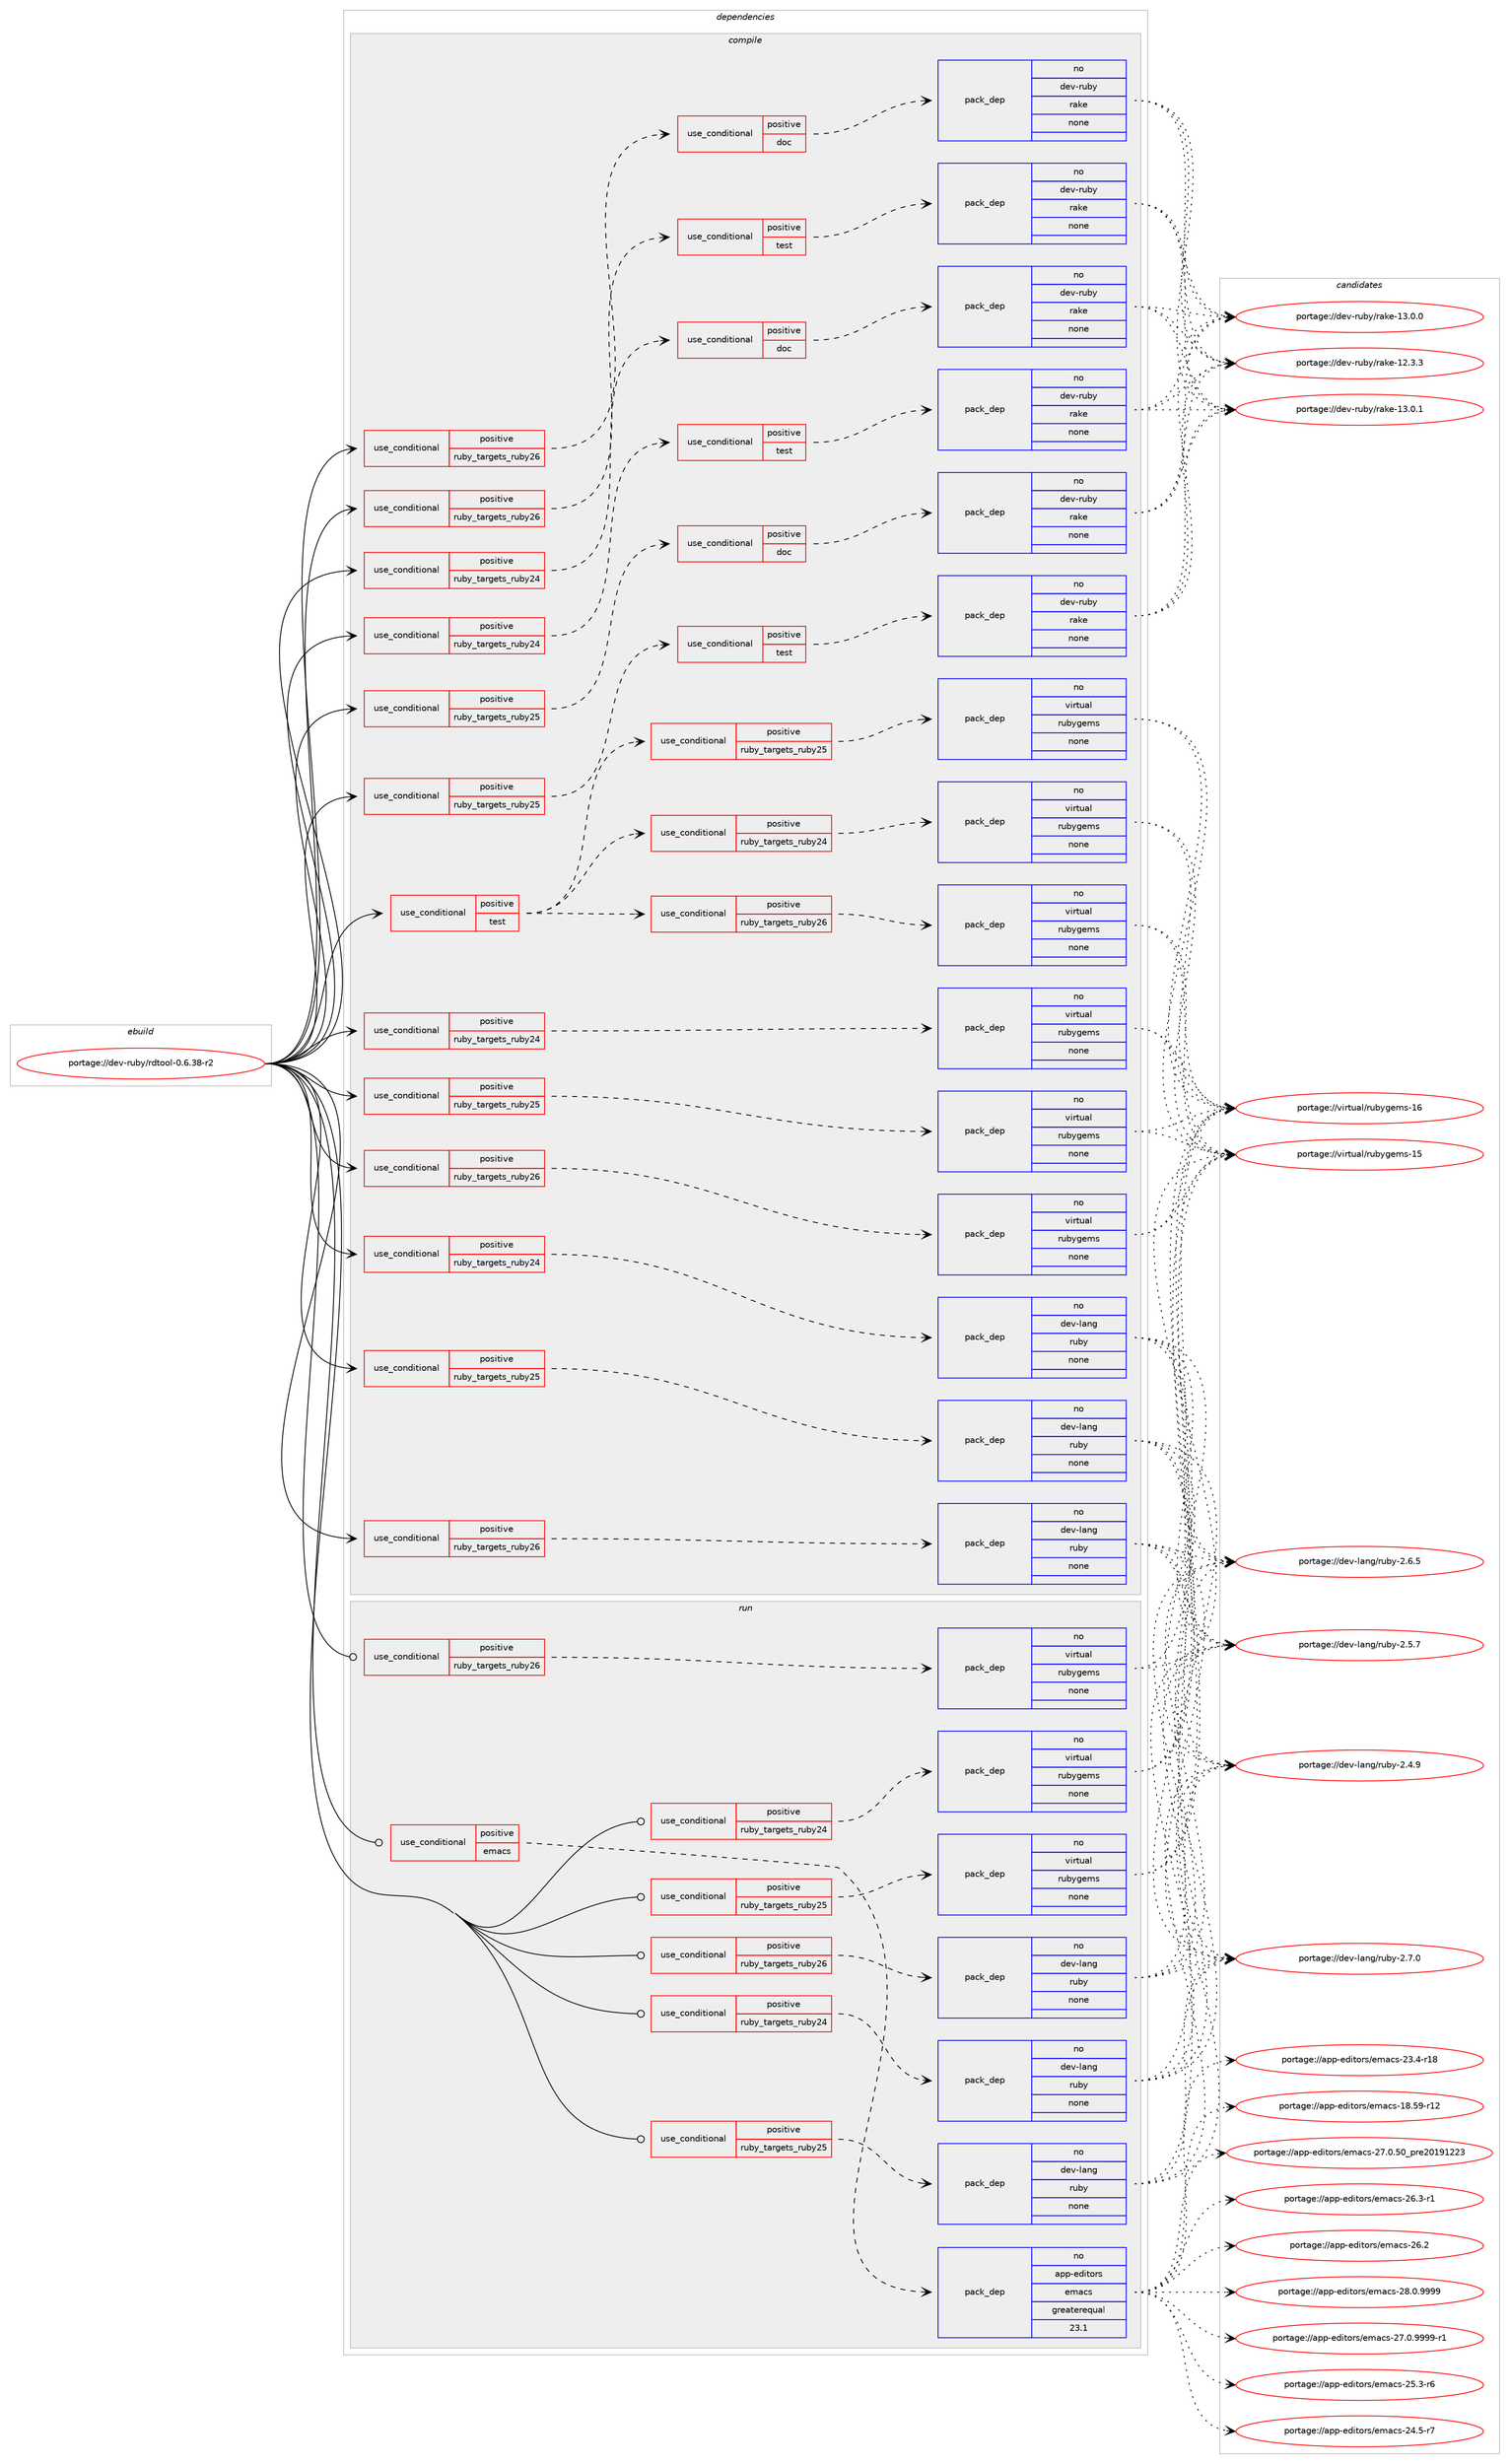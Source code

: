 digraph prolog {

# *************
# Graph options
# *************

newrank=true;
concentrate=true;
compound=true;
graph [rankdir=LR,fontname=Helvetica,fontsize=10,ranksep=1.5];#, ranksep=2.5, nodesep=0.2];
edge  [arrowhead=vee];
node  [fontname=Helvetica,fontsize=10];

# **********
# The ebuild
# **********

subgraph cluster_leftcol {
color=gray;
rank=same;
label=<<i>ebuild</i>>;
id [label="portage://dev-ruby/rdtool-0.6.38-r2", color=red, width=4, href="../dev-ruby/rdtool-0.6.38-r2.svg"];
}

# ****************
# The dependencies
# ****************

subgraph cluster_midcol {
color=gray;
label=<<i>dependencies</i>>;
subgraph cluster_compile {
fillcolor="#eeeeee";
style=filled;
label=<<i>compile</i>>;
subgraph cond76014 {
dependency333999 [label=<<TABLE BORDER="0" CELLBORDER="1" CELLSPACING="0" CELLPADDING="4"><TR><TD ROWSPAN="3" CELLPADDING="10">use_conditional</TD></TR><TR><TD>positive</TD></TR><TR><TD>ruby_targets_ruby24</TD></TR></TABLE>>, shape=none, color=red];
subgraph cond76015 {
dependency334000 [label=<<TABLE BORDER="0" CELLBORDER="1" CELLSPACING="0" CELLPADDING="4"><TR><TD ROWSPAN="3" CELLPADDING="10">use_conditional</TD></TR><TR><TD>positive</TD></TR><TR><TD>doc</TD></TR></TABLE>>, shape=none, color=red];
subgraph pack253238 {
dependency334001 [label=<<TABLE BORDER="0" CELLBORDER="1" CELLSPACING="0" CELLPADDING="4" WIDTH="220"><TR><TD ROWSPAN="6" CELLPADDING="30">pack_dep</TD></TR><TR><TD WIDTH="110">no</TD></TR><TR><TD>dev-ruby</TD></TR><TR><TD>rake</TD></TR><TR><TD>none</TD></TR><TR><TD></TD></TR></TABLE>>, shape=none, color=blue];
}
dependency334000:e -> dependency334001:w [weight=20,style="dashed",arrowhead="vee"];
}
dependency333999:e -> dependency334000:w [weight=20,style="dashed",arrowhead="vee"];
}
id:e -> dependency333999:w [weight=20,style="solid",arrowhead="vee"];
subgraph cond76016 {
dependency334002 [label=<<TABLE BORDER="0" CELLBORDER="1" CELLSPACING="0" CELLPADDING="4"><TR><TD ROWSPAN="3" CELLPADDING="10">use_conditional</TD></TR><TR><TD>positive</TD></TR><TR><TD>ruby_targets_ruby24</TD></TR></TABLE>>, shape=none, color=red];
subgraph cond76017 {
dependency334003 [label=<<TABLE BORDER="0" CELLBORDER="1" CELLSPACING="0" CELLPADDING="4"><TR><TD ROWSPAN="3" CELLPADDING="10">use_conditional</TD></TR><TR><TD>positive</TD></TR><TR><TD>test</TD></TR></TABLE>>, shape=none, color=red];
subgraph pack253239 {
dependency334004 [label=<<TABLE BORDER="0" CELLBORDER="1" CELLSPACING="0" CELLPADDING="4" WIDTH="220"><TR><TD ROWSPAN="6" CELLPADDING="30">pack_dep</TD></TR><TR><TD WIDTH="110">no</TD></TR><TR><TD>dev-ruby</TD></TR><TR><TD>rake</TD></TR><TR><TD>none</TD></TR><TR><TD></TD></TR></TABLE>>, shape=none, color=blue];
}
dependency334003:e -> dependency334004:w [weight=20,style="dashed",arrowhead="vee"];
}
dependency334002:e -> dependency334003:w [weight=20,style="dashed",arrowhead="vee"];
}
id:e -> dependency334002:w [weight=20,style="solid",arrowhead="vee"];
subgraph cond76018 {
dependency334005 [label=<<TABLE BORDER="0" CELLBORDER="1" CELLSPACING="0" CELLPADDING="4"><TR><TD ROWSPAN="3" CELLPADDING="10">use_conditional</TD></TR><TR><TD>positive</TD></TR><TR><TD>ruby_targets_ruby24</TD></TR></TABLE>>, shape=none, color=red];
subgraph pack253240 {
dependency334006 [label=<<TABLE BORDER="0" CELLBORDER="1" CELLSPACING="0" CELLPADDING="4" WIDTH="220"><TR><TD ROWSPAN="6" CELLPADDING="30">pack_dep</TD></TR><TR><TD WIDTH="110">no</TD></TR><TR><TD>dev-lang</TD></TR><TR><TD>ruby</TD></TR><TR><TD>none</TD></TR><TR><TD></TD></TR></TABLE>>, shape=none, color=blue];
}
dependency334005:e -> dependency334006:w [weight=20,style="dashed",arrowhead="vee"];
}
id:e -> dependency334005:w [weight=20,style="solid",arrowhead="vee"];
subgraph cond76019 {
dependency334007 [label=<<TABLE BORDER="0" CELLBORDER="1" CELLSPACING="0" CELLPADDING="4"><TR><TD ROWSPAN="3" CELLPADDING="10">use_conditional</TD></TR><TR><TD>positive</TD></TR><TR><TD>ruby_targets_ruby24</TD></TR></TABLE>>, shape=none, color=red];
subgraph pack253241 {
dependency334008 [label=<<TABLE BORDER="0" CELLBORDER="1" CELLSPACING="0" CELLPADDING="4" WIDTH="220"><TR><TD ROWSPAN="6" CELLPADDING="30">pack_dep</TD></TR><TR><TD WIDTH="110">no</TD></TR><TR><TD>virtual</TD></TR><TR><TD>rubygems</TD></TR><TR><TD>none</TD></TR><TR><TD></TD></TR></TABLE>>, shape=none, color=blue];
}
dependency334007:e -> dependency334008:w [weight=20,style="dashed",arrowhead="vee"];
}
id:e -> dependency334007:w [weight=20,style="solid",arrowhead="vee"];
subgraph cond76020 {
dependency334009 [label=<<TABLE BORDER="0" CELLBORDER="1" CELLSPACING="0" CELLPADDING="4"><TR><TD ROWSPAN="3" CELLPADDING="10">use_conditional</TD></TR><TR><TD>positive</TD></TR><TR><TD>ruby_targets_ruby25</TD></TR></TABLE>>, shape=none, color=red];
subgraph cond76021 {
dependency334010 [label=<<TABLE BORDER="0" CELLBORDER="1" CELLSPACING="0" CELLPADDING="4"><TR><TD ROWSPAN="3" CELLPADDING="10">use_conditional</TD></TR><TR><TD>positive</TD></TR><TR><TD>doc</TD></TR></TABLE>>, shape=none, color=red];
subgraph pack253242 {
dependency334011 [label=<<TABLE BORDER="0" CELLBORDER="1" CELLSPACING="0" CELLPADDING="4" WIDTH="220"><TR><TD ROWSPAN="6" CELLPADDING="30">pack_dep</TD></TR><TR><TD WIDTH="110">no</TD></TR><TR><TD>dev-ruby</TD></TR><TR><TD>rake</TD></TR><TR><TD>none</TD></TR><TR><TD></TD></TR></TABLE>>, shape=none, color=blue];
}
dependency334010:e -> dependency334011:w [weight=20,style="dashed",arrowhead="vee"];
}
dependency334009:e -> dependency334010:w [weight=20,style="dashed",arrowhead="vee"];
}
id:e -> dependency334009:w [weight=20,style="solid",arrowhead="vee"];
subgraph cond76022 {
dependency334012 [label=<<TABLE BORDER="0" CELLBORDER="1" CELLSPACING="0" CELLPADDING="4"><TR><TD ROWSPAN="3" CELLPADDING="10">use_conditional</TD></TR><TR><TD>positive</TD></TR><TR><TD>ruby_targets_ruby25</TD></TR></TABLE>>, shape=none, color=red];
subgraph cond76023 {
dependency334013 [label=<<TABLE BORDER="0" CELLBORDER="1" CELLSPACING="0" CELLPADDING="4"><TR><TD ROWSPAN="3" CELLPADDING="10">use_conditional</TD></TR><TR><TD>positive</TD></TR><TR><TD>test</TD></TR></TABLE>>, shape=none, color=red];
subgraph pack253243 {
dependency334014 [label=<<TABLE BORDER="0" CELLBORDER="1" CELLSPACING="0" CELLPADDING="4" WIDTH="220"><TR><TD ROWSPAN="6" CELLPADDING="30">pack_dep</TD></TR><TR><TD WIDTH="110">no</TD></TR><TR><TD>dev-ruby</TD></TR><TR><TD>rake</TD></TR><TR><TD>none</TD></TR><TR><TD></TD></TR></TABLE>>, shape=none, color=blue];
}
dependency334013:e -> dependency334014:w [weight=20,style="dashed",arrowhead="vee"];
}
dependency334012:e -> dependency334013:w [weight=20,style="dashed",arrowhead="vee"];
}
id:e -> dependency334012:w [weight=20,style="solid",arrowhead="vee"];
subgraph cond76024 {
dependency334015 [label=<<TABLE BORDER="0" CELLBORDER="1" CELLSPACING="0" CELLPADDING="4"><TR><TD ROWSPAN="3" CELLPADDING="10">use_conditional</TD></TR><TR><TD>positive</TD></TR><TR><TD>ruby_targets_ruby25</TD></TR></TABLE>>, shape=none, color=red];
subgraph pack253244 {
dependency334016 [label=<<TABLE BORDER="0" CELLBORDER="1" CELLSPACING="0" CELLPADDING="4" WIDTH="220"><TR><TD ROWSPAN="6" CELLPADDING="30">pack_dep</TD></TR><TR><TD WIDTH="110">no</TD></TR><TR><TD>dev-lang</TD></TR><TR><TD>ruby</TD></TR><TR><TD>none</TD></TR><TR><TD></TD></TR></TABLE>>, shape=none, color=blue];
}
dependency334015:e -> dependency334016:w [weight=20,style="dashed",arrowhead="vee"];
}
id:e -> dependency334015:w [weight=20,style="solid",arrowhead="vee"];
subgraph cond76025 {
dependency334017 [label=<<TABLE BORDER="0" CELLBORDER="1" CELLSPACING="0" CELLPADDING="4"><TR><TD ROWSPAN="3" CELLPADDING="10">use_conditional</TD></TR><TR><TD>positive</TD></TR><TR><TD>ruby_targets_ruby25</TD></TR></TABLE>>, shape=none, color=red];
subgraph pack253245 {
dependency334018 [label=<<TABLE BORDER="0" CELLBORDER="1" CELLSPACING="0" CELLPADDING="4" WIDTH="220"><TR><TD ROWSPAN="6" CELLPADDING="30">pack_dep</TD></TR><TR><TD WIDTH="110">no</TD></TR><TR><TD>virtual</TD></TR><TR><TD>rubygems</TD></TR><TR><TD>none</TD></TR><TR><TD></TD></TR></TABLE>>, shape=none, color=blue];
}
dependency334017:e -> dependency334018:w [weight=20,style="dashed",arrowhead="vee"];
}
id:e -> dependency334017:w [weight=20,style="solid",arrowhead="vee"];
subgraph cond76026 {
dependency334019 [label=<<TABLE BORDER="0" CELLBORDER="1" CELLSPACING="0" CELLPADDING="4"><TR><TD ROWSPAN="3" CELLPADDING="10">use_conditional</TD></TR><TR><TD>positive</TD></TR><TR><TD>ruby_targets_ruby26</TD></TR></TABLE>>, shape=none, color=red];
subgraph cond76027 {
dependency334020 [label=<<TABLE BORDER="0" CELLBORDER="1" CELLSPACING="0" CELLPADDING="4"><TR><TD ROWSPAN="3" CELLPADDING="10">use_conditional</TD></TR><TR><TD>positive</TD></TR><TR><TD>doc</TD></TR></TABLE>>, shape=none, color=red];
subgraph pack253246 {
dependency334021 [label=<<TABLE BORDER="0" CELLBORDER="1" CELLSPACING="0" CELLPADDING="4" WIDTH="220"><TR><TD ROWSPAN="6" CELLPADDING="30">pack_dep</TD></TR><TR><TD WIDTH="110">no</TD></TR><TR><TD>dev-ruby</TD></TR><TR><TD>rake</TD></TR><TR><TD>none</TD></TR><TR><TD></TD></TR></TABLE>>, shape=none, color=blue];
}
dependency334020:e -> dependency334021:w [weight=20,style="dashed",arrowhead="vee"];
}
dependency334019:e -> dependency334020:w [weight=20,style="dashed",arrowhead="vee"];
}
id:e -> dependency334019:w [weight=20,style="solid",arrowhead="vee"];
subgraph cond76028 {
dependency334022 [label=<<TABLE BORDER="0" CELLBORDER="1" CELLSPACING="0" CELLPADDING="4"><TR><TD ROWSPAN="3" CELLPADDING="10">use_conditional</TD></TR><TR><TD>positive</TD></TR><TR><TD>ruby_targets_ruby26</TD></TR></TABLE>>, shape=none, color=red];
subgraph cond76029 {
dependency334023 [label=<<TABLE BORDER="0" CELLBORDER="1" CELLSPACING="0" CELLPADDING="4"><TR><TD ROWSPAN="3" CELLPADDING="10">use_conditional</TD></TR><TR><TD>positive</TD></TR><TR><TD>test</TD></TR></TABLE>>, shape=none, color=red];
subgraph pack253247 {
dependency334024 [label=<<TABLE BORDER="0" CELLBORDER="1" CELLSPACING="0" CELLPADDING="4" WIDTH="220"><TR><TD ROWSPAN="6" CELLPADDING="30">pack_dep</TD></TR><TR><TD WIDTH="110">no</TD></TR><TR><TD>dev-ruby</TD></TR><TR><TD>rake</TD></TR><TR><TD>none</TD></TR><TR><TD></TD></TR></TABLE>>, shape=none, color=blue];
}
dependency334023:e -> dependency334024:w [weight=20,style="dashed",arrowhead="vee"];
}
dependency334022:e -> dependency334023:w [weight=20,style="dashed",arrowhead="vee"];
}
id:e -> dependency334022:w [weight=20,style="solid",arrowhead="vee"];
subgraph cond76030 {
dependency334025 [label=<<TABLE BORDER="0" CELLBORDER="1" CELLSPACING="0" CELLPADDING="4"><TR><TD ROWSPAN="3" CELLPADDING="10">use_conditional</TD></TR><TR><TD>positive</TD></TR><TR><TD>ruby_targets_ruby26</TD></TR></TABLE>>, shape=none, color=red];
subgraph pack253248 {
dependency334026 [label=<<TABLE BORDER="0" CELLBORDER="1" CELLSPACING="0" CELLPADDING="4" WIDTH="220"><TR><TD ROWSPAN="6" CELLPADDING="30">pack_dep</TD></TR><TR><TD WIDTH="110">no</TD></TR><TR><TD>dev-lang</TD></TR><TR><TD>ruby</TD></TR><TR><TD>none</TD></TR><TR><TD></TD></TR></TABLE>>, shape=none, color=blue];
}
dependency334025:e -> dependency334026:w [weight=20,style="dashed",arrowhead="vee"];
}
id:e -> dependency334025:w [weight=20,style="solid",arrowhead="vee"];
subgraph cond76031 {
dependency334027 [label=<<TABLE BORDER="0" CELLBORDER="1" CELLSPACING="0" CELLPADDING="4"><TR><TD ROWSPAN="3" CELLPADDING="10">use_conditional</TD></TR><TR><TD>positive</TD></TR><TR><TD>ruby_targets_ruby26</TD></TR></TABLE>>, shape=none, color=red];
subgraph pack253249 {
dependency334028 [label=<<TABLE BORDER="0" CELLBORDER="1" CELLSPACING="0" CELLPADDING="4" WIDTH="220"><TR><TD ROWSPAN="6" CELLPADDING="30">pack_dep</TD></TR><TR><TD WIDTH="110">no</TD></TR><TR><TD>virtual</TD></TR><TR><TD>rubygems</TD></TR><TR><TD>none</TD></TR><TR><TD></TD></TR></TABLE>>, shape=none, color=blue];
}
dependency334027:e -> dependency334028:w [weight=20,style="dashed",arrowhead="vee"];
}
id:e -> dependency334027:w [weight=20,style="solid",arrowhead="vee"];
subgraph cond76032 {
dependency334029 [label=<<TABLE BORDER="0" CELLBORDER="1" CELLSPACING="0" CELLPADDING="4"><TR><TD ROWSPAN="3" CELLPADDING="10">use_conditional</TD></TR><TR><TD>positive</TD></TR><TR><TD>test</TD></TR></TABLE>>, shape=none, color=red];
subgraph cond76033 {
dependency334030 [label=<<TABLE BORDER="0" CELLBORDER="1" CELLSPACING="0" CELLPADDING="4"><TR><TD ROWSPAN="3" CELLPADDING="10">use_conditional</TD></TR><TR><TD>positive</TD></TR><TR><TD>ruby_targets_ruby24</TD></TR></TABLE>>, shape=none, color=red];
subgraph pack253250 {
dependency334031 [label=<<TABLE BORDER="0" CELLBORDER="1" CELLSPACING="0" CELLPADDING="4" WIDTH="220"><TR><TD ROWSPAN="6" CELLPADDING="30">pack_dep</TD></TR><TR><TD WIDTH="110">no</TD></TR><TR><TD>virtual</TD></TR><TR><TD>rubygems</TD></TR><TR><TD>none</TD></TR><TR><TD></TD></TR></TABLE>>, shape=none, color=blue];
}
dependency334030:e -> dependency334031:w [weight=20,style="dashed",arrowhead="vee"];
}
dependency334029:e -> dependency334030:w [weight=20,style="dashed",arrowhead="vee"];
subgraph cond76034 {
dependency334032 [label=<<TABLE BORDER="0" CELLBORDER="1" CELLSPACING="0" CELLPADDING="4"><TR><TD ROWSPAN="3" CELLPADDING="10">use_conditional</TD></TR><TR><TD>positive</TD></TR><TR><TD>ruby_targets_ruby25</TD></TR></TABLE>>, shape=none, color=red];
subgraph pack253251 {
dependency334033 [label=<<TABLE BORDER="0" CELLBORDER="1" CELLSPACING="0" CELLPADDING="4" WIDTH="220"><TR><TD ROWSPAN="6" CELLPADDING="30">pack_dep</TD></TR><TR><TD WIDTH="110">no</TD></TR><TR><TD>virtual</TD></TR><TR><TD>rubygems</TD></TR><TR><TD>none</TD></TR><TR><TD></TD></TR></TABLE>>, shape=none, color=blue];
}
dependency334032:e -> dependency334033:w [weight=20,style="dashed",arrowhead="vee"];
}
dependency334029:e -> dependency334032:w [weight=20,style="dashed",arrowhead="vee"];
subgraph cond76035 {
dependency334034 [label=<<TABLE BORDER="0" CELLBORDER="1" CELLSPACING="0" CELLPADDING="4"><TR><TD ROWSPAN="3" CELLPADDING="10">use_conditional</TD></TR><TR><TD>positive</TD></TR><TR><TD>ruby_targets_ruby26</TD></TR></TABLE>>, shape=none, color=red];
subgraph pack253252 {
dependency334035 [label=<<TABLE BORDER="0" CELLBORDER="1" CELLSPACING="0" CELLPADDING="4" WIDTH="220"><TR><TD ROWSPAN="6" CELLPADDING="30">pack_dep</TD></TR><TR><TD WIDTH="110">no</TD></TR><TR><TD>virtual</TD></TR><TR><TD>rubygems</TD></TR><TR><TD>none</TD></TR><TR><TD></TD></TR></TABLE>>, shape=none, color=blue];
}
dependency334034:e -> dependency334035:w [weight=20,style="dashed",arrowhead="vee"];
}
dependency334029:e -> dependency334034:w [weight=20,style="dashed",arrowhead="vee"];
}
id:e -> dependency334029:w [weight=20,style="solid",arrowhead="vee"];
}
subgraph cluster_compileandrun {
fillcolor="#eeeeee";
style=filled;
label=<<i>compile and run</i>>;
}
subgraph cluster_run {
fillcolor="#eeeeee";
style=filled;
label=<<i>run</i>>;
subgraph cond76036 {
dependency334036 [label=<<TABLE BORDER="0" CELLBORDER="1" CELLSPACING="0" CELLPADDING="4"><TR><TD ROWSPAN="3" CELLPADDING="10">use_conditional</TD></TR><TR><TD>positive</TD></TR><TR><TD>emacs</TD></TR></TABLE>>, shape=none, color=red];
subgraph pack253253 {
dependency334037 [label=<<TABLE BORDER="0" CELLBORDER="1" CELLSPACING="0" CELLPADDING="4" WIDTH="220"><TR><TD ROWSPAN="6" CELLPADDING="30">pack_dep</TD></TR><TR><TD WIDTH="110">no</TD></TR><TR><TD>app-editors</TD></TR><TR><TD>emacs</TD></TR><TR><TD>greaterequal</TD></TR><TR><TD>23.1</TD></TR></TABLE>>, shape=none, color=blue];
}
dependency334036:e -> dependency334037:w [weight=20,style="dashed",arrowhead="vee"];
}
id:e -> dependency334036:w [weight=20,style="solid",arrowhead="odot"];
subgraph cond76037 {
dependency334038 [label=<<TABLE BORDER="0" CELLBORDER="1" CELLSPACING="0" CELLPADDING="4"><TR><TD ROWSPAN="3" CELLPADDING="10">use_conditional</TD></TR><TR><TD>positive</TD></TR><TR><TD>ruby_targets_ruby24</TD></TR></TABLE>>, shape=none, color=red];
subgraph pack253254 {
dependency334039 [label=<<TABLE BORDER="0" CELLBORDER="1" CELLSPACING="0" CELLPADDING="4" WIDTH="220"><TR><TD ROWSPAN="6" CELLPADDING="30">pack_dep</TD></TR><TR><TD WIDTH="110">no</TD></TR><TR><TD>dev-lang</TD></TR><TR><TD>ruby</TD></TR><TR><TD>none</TD></TR><TR><TD></TD></TR></TABLE>>, shape=none, color=blue];
}
dependency334038:e -> dependency334039:w [weight=20,style="dashed",arrowhead="vee"];
}
id:e -> dependency334038:w [weight=20,style="solid",arrowhead="odot"];
subgraph cond76038 {
dependency334040 [label=<<TABLE BORDER="0" CELLBORDER="1" CELLSPACING="0" CELLPADDING="4"><TR><TD ROWSPAN="3" CELLPADDING="10">use_conditional</TD></TR><TR><TD>positive</TD></TR><TR><TD>ruby_targets_ruby24</TD></TR></TABLE>>, shape=none, color=red];
subgraph pack253255 {
dependency334041 [label=<<TABLE BORDER="0" CELLBORDER="1" CELLSPACING="0" CELLPADDING="4" WIDTH="220"><TR><TD ROWSPAN="6" CELLPADDING="30">pack_dep</TD></TR><TR><TD WIDTH="110">no</TD></TR><TR><TD>virtual</TD></TR><TR><TD>rubygems</TD></TR><TR><TD>none</TD></TR><TR><TD></TD></TR></TABLE>>, shape=none, color=blue];
}
dependency334040:e -> dependency334041:w [weight=20,style="dashed",arrowhead="vee"];
}
id:e -> dependency334040:w [weight=20,style="solid",arrowhead="odot"];
subgraph cond76039 {
dependency334042 [label=<<TABLE BORDER="0" CELLBORDER="1" CELLSPACING="0" CELLPADDING="4"><TR><TD ROWSPAN="3" CELLPADDING="10">use_conditional</TD></TR><TR><TD>positive</TD></TR><TR><TD>ruby_targets_ruby25</TD></TR></TABLE>>, shape=none, color=red];
subgraph pack253256 {
dependency334043 [label=<<TABLE BORDER="0" CELLBORDER="1" CELLSPACING="0" CELLPADDING="4" WIDTH="220"><TR><TD ROWSPAN="6" CELLPADDING="30">pack_dep</TD></TR><TR><TD WIDTH="110">no</TD></TR><TR><TD>dev-lang</TD></TR><TR><TD>ruby</TD></TR><TR><TD>none</TD></TR><TR><TD></TD></TR></TABLE>>, shape=none, color=blue];
}
dependency334042:e -> dependency334043:w [weight=20,style="dashed",arrowhead="vee"];
}
id:e -> dependency334042:w [weight=20,style="solid",arrowhead="odot"];
subgraph cond76040 {
dependency334044 [label=<<TABLE BORDER="0" CELLBORDER="1" CELLSPACING="0" CELLPADDING="4"><TR><TD ROWSPAN="3" CELLPADDING="10">use_conditional</TD></TR><TR><TD>positive</TD></TR><TR><TD>ruby_targets_ruby25</TD></TR></TABLE>>, shape=none, color=red];
subgraph pack253257 {
dependency334045 [label=<<TABLE BORDER="0" CELLBORDER="1" CELLSPACING="0" CELLPADDING="4" WIDTH="220"><TR><TD ROWSPAN="6" CELLPADDING="30">pack_dep</TD></TR><TR><TD WIDTH="110">no</TD></TR><TR><TD>virtual</TD></TR><TR><TD>rubygems</TD></TR><TR><TD>none</TD></TR><TR><TD></TD></TR></TABLE>>, shape=none, color=blue];
}
dependency334044:e -> dependency334045:w [weight=20,style="dashed",arrowhead="vee"];
}
id:e -> dependency334044:w [weight=20,style="solid",arrowhead="odot"];
subgraph cond76041 {
dependency334046 [label=<<TABLE BORDER="0" CELLBORDER="1" CELLSPACING="0" CELLPADDING="4"><TR><TD ROWSPAN="3" CELLPADDING="10">use_conditional</TD></TR><TR><TD>positive</TD></TR><TR><TD>ruby_targets_ruby26</TD></TR></TABLE>>, shape=none, color=red];
subgraph pack253258 {
dependency334047 [label=<<TABLE BORDER="0" CELLBORDER="1" CELLSPACING="0" CELLPADDING="4" WIDTH="220"><TR><TD ROWSPAN="6" CELLPADDING="30">pack_dep</TD></TR><TR><TD WIDTH="110">no</TD></TR><TR><TD>dev-lang</TD></TR><TR><TD>ruby</TD></TR><TR><TD>none</TD></TR><TR><TD></TD></TR></TABLE>>, shape=none, color=blue];
}
dependency334046:e -> dependency334047:w [weight=20,style="dashed",arrowhead="vee"];
}
id:e -> dependency334046:w [weight=20,style="solid",arrowhead="odot"];
subgraph cond76042 {
dependency334048 [label=<<TABLE BORDER="0" CELLBORDER="1" CELLSPACING="0" CELLPADDING="4"><TR><TD ROWSPAN="3" CELLPADDING="10">use_conditional</TD></TR><TR><TD>positive</TD></TR><TR><TD>ruby_targets_ruby26</TD></TR></TABLE>>, shape=none, color=red];
subgraph pack253259 {
dependency334049 [label=<<TABLE BORDER="0" CELLBORDER="1" CELLSPACING="0" CELLPADDING="4" WIDTH="220"><TR><TD ROWSPAN="6" CELLPADDING="30">pack_dep</TD></TR><TR><TD WIDTH="110">no</TD></TR><TR><TD>virtual</TD></TR><TR><TD>rubygems</TD></TR><TR><TD>none</TD></TR><TR><TD></TD></TR></TABLE>>, shape=none, color=blue];
}
dependency334048:e -> dependency334049:w [weight=20,style="dashed",arrowhead="vee"];
}
id:e -> dependency334048:w [weight=20,style="solid",arrowhead="odot"];
}
}

# **************
# The candidates
# **************

subgraph cluster_choices {
rank=same;
color=gray;
label=<<i>candidates</i>>;

subgraph choice253238 {
color=black;
nodesep=1;
choice1001011184511411798121471149710710145495146484649 [label="portage://dev-ruby/rake-13.0.1", color=red, width=4,href="../dev-ruby/rake-13.0.1.svg"];
choice1001011184511411798121471149710710145495146484648 [label="portage://dev-ruby/rake-13.0.0", color=red, width=4,href="../dev-ruby/rake-13.0.0.svg"];
choice1001011184511411798121471149710710145495046514651 [label="portage://dev-ruby/rake-12.3.3", color=red, width=4,href="../dev-ruby/rake-12.3.3.svg"];
dependency334001:e -> choice1001011184511411798121471149710710145495146484649:w [style=dotted,weight="100"];
dependency334001:e -> choice1001011184511411798121471149710710145495146484648:w [style=dotted,weight="100"];
dependency334001:e -> choice1001011184511411798121471149710710145495046514651:w [style=dotted,weight="100"];
}
subgraph choice253239 {
color=black;
nodesep=1;
choice1001011184511411798121471149710710145495146484649 [label="portage://dev-ruby/rake-13.0.1", color=red, width=4,href="../dev-ruby/rake-13.0.1.svg"];
choice1001011184511411798121471149710710145495146484648 [label="portage://dev-ruby/rake-13.0.0", color=red, width=4,href="../dev-ruby/rake-13.0.0.svg"];
choice1001011184511411798121471149710710145495046514651 [label="portage://dev-ruby/rake-12.3.3", color=red, width=4,href="../dev-ruby/rake-12.3.3.svg"];
dependency334004:e -> choice1001011184511411798121471149710710145495146484649:w [style=dotted,weight="100"];
dependency334004:e -> choice1001011184511411798121471149710710145495146484648:w [style=dotted,weight="100"];
dependency334004:e -> choice1001011184511411798121471149710710145495046514651:w [style=dotted,weight="100"];
}
subgraph choice253240 {
color=black;
nodesep=1;
choice10010111845108971101034711411798121455046554648 [label="portage://dev-lang/ruby-2.7.0", color=red, width=4,href="../dev-lang/ruby-2.7.0.svg"];
choice10010111845108971101034711411798121455046544653 [label="portage://dev-lang/ruby-2.6.5", color=red, width=4,href="../dev-lang/ruby-2.6.5.svg"];
choice10010111845108971101034711411798121455046534655 [label="portage://dev-lang/ruby-2.5.7", color=red, width=4,href="../dev-lang/ruby-2.5.7.svg"];
choice10010111845108971101034711411798121455046524657 [label="portage://dev-lang/ruby-2.4.9", color=red, width=4,href="../dev-lang/ruby-2.4.9.svg"];
dependency334006:e -> choice10010111845108971101034711411798121455046554648:w [style=dotted,weight="100"];
dependency334006:e -> choice10010111845108971101034711411798121455046544653:w [style=dotted,weight="100"];
dependency334006:e -> choice10010111845108971101034711411798121455046534655:w [style=dotted,weight="100"];
dependency334006:e -> choice10010111845108971101034711411798121455046524657:w [style=dotted,weight="100"];
}
subgraph choice253241 {
color=black;
nodesep=1;
choice118105114116117971084711411798121103101109115454954 [label="portage://virtual/rubygems-16", color=red, width=4,href="../virtual/rubygems-16.svg"];
choice118105114116117971084711411798121103101109115454953 [label="portage://virtual/rubygems-15", color=red, width=4,href="../virtual/rubygems-15.svg"];
dependency334008:e -> choice118105114116117971084711411798121103101109115454954:w [style=dotted,weight="100"];
dependency334008:e -> choice118105114116117971084711411798121103101109115454953:w [style=dotted,weight="100"];
}
subgraph choice253242 {
color=black;
nodesep=1;
choice1001011184511411798121471149710710145495146484649 [label="portage://dev-ruby/rake-13.0.1", color=red, width=4,href="../dev-ruby/rake-13.0.1.svg"];
choice1001011184511411798121471149710710145495146484648 [label="portage://dev-ruby/rake-13.0.0", color=red, width=4,href="../dev-ruby/rake-13.0.0.svg"];
choice1001011184511411798121471149710710145495046514651 [label="portage://dev-ruby/rake-12.3.3", color=red, width=4,href="../dev-ruby/rake-12.3.3.svg"];
dependency334011:e -> choice1001011184511411798121471149710710145495146484649:w [style=dotted,weight="100"];
dependency334011:e -> choice1001011184511411798121471149710710145495146484648:w [style=dotted,weight="100"];
dependency334011:e -> choice1001011184511411798121471149710710145495046514651:w [style=dotted,weight="100"];
}
subgraph choice253243 {
color=black;
nodesep=1;
choice1001011184511411798121471149710710145495146484649 [label="portage://dev-ruby/rake-13.0.1", color=red, width=4,href="../dev-ruby/rake-13.0.1.svg"];
choice1001011184511411798121471149710710145495146484648 [label="portage://dev-ruby/rake-13.0.0", color=red, width=4,href="../dev-ruby/rake-13.0.0.svg"];
choice1001011184511411798121471149710710145495046514651 [label="portage://dev-ruby/rake-12.3.3", color=red, width=4,href="../dev-ruby/rake-12.3.3.svg"];
dependency334014:e -> choice1001011184511411798121471149710710145495146484649:w [style=dotted,weight="100"];
dependency334014:e -> choice1001011184511411798121471149710710145495146484648:w [style=dotted,weight="100"];
dependency334014:e -> choice1001011184511411798121471149710710145495046514651:w [style=dotted,weight="100"];
}
subgraph choice253244 {
color=black;
nodesep=1;
choice10010111845108971101034711411798121455046554648 [label="portage://dev-lang/ruby-2.7.0", color=red, width=4,href="../dev-lang/ruby-2.7.0.svg"];
choice10010111845108971101034711411798121455046544653 [label="portage://dev-lang/ruby-2.6.5", color=red, width=4,href="../dev-lang/ruby-2.6.5.svg"];
choice10010111845108971101034711411798121455046534655 [label="portage://dev-lang/ruby-2.5.7", color=red, width=4,href="../dev-lang/ruby-2.5.7.svg"];
choice10010111845108971101034711411798121455046524657 [label="portage://dev-lang/ruby-2.4.9", color=red, width=4,href="../dev-lang/ruby-2.4.9.svg"];
dependency334016:e -> choice10010111845108971101034711411798121455046554648:w [style=dotted,weight="100"];
dependency334016:e -> choice10010111845108971101034711411798121455046544653:w [style=dotted,weight="100"];
dependency334016:e -> choice10010111845108971101034711411798121455046534655:w [style=dotted,weight="100"];
dependency334016:e -> choice10010111845108971101034711411798121455046524657:w [style=dotted,weight="100"];
}
subgraph choice253245 {
color=black;
nodesep=1;
choice118105114116117971084711411798121103101109115454954 [label="portage://virtual/rubygems-16", color=red, width=4,href="../virtual/rubygems-16.svg"];
choice118105114116117971084711411798121103101109115454953 [label="portage://virtual/rubygems-15", color=red, width=4,href="../virtual/rubygems-15.svg"];
dependency334018:e -> choice118105114116117971084711411798121103101109115454954:w [style=dotted,weight="100"];
dependency334018:e -> choice118105114116117971084711411798121103101109115454953:w [style=dotted,weight="100"];
}
subgraph choice253246 {
color=black;
nodesep=1;
choice1001011184511411798121471149710710145495146484649 [label="portage://dev-ruby/rake-13.0.1", color=red, width=4,href="../dev-ruby/rake-13.0.1.svg"];
choice1001011184511411798121471149710710145495146484648 [label="portage://dev-ruby/rake-13.0.0", color=red, width=4,href="../dev-ruby/rake-13.0.0.svg"];
choice1001011184511411798121471149710710145495046514651 [label="portage://dev-ruby/rake-12.3.3", color=red, width=4,href="../dev-ruby/rake-12.3.3.svg"];
dependency334021:e -> choice1001011184511411798121471149710710145495146484649:w [style=dotted,weight="100"];
dependency334021:e -> choice1001011184511411798121471149710710145495146484648:w [style=dotted,weight="100"];
dependency334021:e -> choice1001011184511411798121471149710710145495046514651:w [style=dotted,weight="100"];
}
subgraph choice253247 {
color=black;
nodesep=1;
choice1001011184511411798121471149710710145495146484649 [label="portage://dev-ruby/rake-13.0.1", color=red, width=4,href="../dev-ruby/rake-13.0.1.svg"];
choice1001011184511411798121471149710710145495146484648 [label="portage://dev-ruby/rake-13.0.0", color=red, width=4,href="../dev-ruby/rake-13.0.0.svg"];
choice1001011184511411798121471149710710145495046514651 [label="portage://dev-ruby/rake-12.3.3", color=red, width=4,href="../dev-ruby/rake-12.3.3.svg"];
dependency334024:e -> choice1001011184511411798121471149710710145495146484649:w [style=dotted,weight="100"];
dependency334024:e -> choice1001011184511411798121471149710710145495146484648:w [style=dotted,weight="100"];
dependency334024:e -> choice1001011184511411798121471149710710145495046514651:w [style=dotted,weight="100"];
}
subgraph choice253248 {
color=black;
nodesep=1;
choice10010111845108971101034711411798121455046554648 [label="portage://dev-lang/ruby-2.7.0", color=red, width=4,href="../dev-lang/ruby-2.7.0.svg"];
choice10010111845108971101034711411798121455046544653 [label="portage://dev-lang/ruby-2.6.5", color=red, width=4,href="../dev-lang/ruby-2.6.5.svg"];
choice10010111845108971101034711411798121455046534655 [label="portage://dev-lang/ruby-2.5.7", color=red, width=4,href="../dev-lang/ruby-2.5.7.svg"];
choice10010111845108971101034711411798121455046524657 [label="portage://dev-lang/ruby-2.4.9", color=red, width=4,href="../dev-lang/ruby-2.4.9.svg"];
dependency334026:e -> choice10010111845108971101034711411798121455046554648:w [style=dotted,weight="100"];
dependency334026:e -> choice10010111845108971101034711411798121455046544653:w [style=dotted,weight="100"];
dependency334026:e -> choice10010111845108971101034711411798121455046534655:w [style=dotted,weight="100"];
dependency334026:e -> choice10010111845108971101034711411798121455046524657:w [style=dotted,weight="100"];
}
subgraph choice253249 {
color=black;
nodesep=1;
choice118105114116117971084711411798121103101109115454954 [label="portage://virtual/rubygems-16", color=red, width=4,href="../virtual/rubygems-16.svg"];
choice118105114116117971084711411798121103101109115454953 [label="portage://virtual/rubygems-15", color=red, width=4,href="../virtual/rubygems-15.svg"];
dependency334028:e -> choice118105114116117971084711411798121103101109115454954:w [style=dotted,weight="100"];
dependency334028:e -> choice118105114116117971084711411798121103101109115454953:w [style=dotted,weight="100"];
}
subgraph choice253250 {
color=black;
nodesep=1;
choice118105114116117971084711411798121103101109115454954 [label="portage://virtual/rubygems-16", color=red, width=4,href="../virtual/rubygems-16.svg"];
choice118105114116117971084711411798121103101109115454953 [label="portage://virtual/rubygems-15", color=red, width=4,href="../virtual/rubygems-15.svg"];
dependency334031:e -> choice118105114116117971084711411798121103101109115454954:w [style=dotted,weight="100"];
dependency334031:e -> choice118105114116117971084711411798121103101109115454953:w [style=dotted,weight="100"];
}
subgraph choice253251 {
color=black;
nodesep=1;
choice118105114116117971084711411798121103101109115454954 [label="portage://virtual/rubygems-16", color=red, width=4,href="../virtual/rubygems-16.svg"];
choice118105114116117971084711411798121103101109115454953 [label="portage://virtual/rubygems-15", color=red, width=4,href="../virtual/rubygems-15.svg"];
dependency334033:e -> choice118105114116117971084711411798121103101109115454954:w [style=dotted,weight="100"];
dependency334033:e -> choice118105114116117971084711411798121103101109115454953:w [style=dotted,weight="100"];
}
subgraph choice253252 {
color=black;
nodesep=1;
choice118105114116117971084711411798121103101109115454954 [label="portage://virtual/rubygems-16", color=red, width=4,href="../virtual/rubygems-16.svg"];
choice118105114116117971084711411798121103101109115454953 [label="portage://virtual/rubygems-15", color=red, width=4,href="../virtual/rubygems-15.svg"];
dependency334035:e -> choice118105114116117971084711411798121103101109115454954:w [style=dotted,weight="100"];
dependency334035:e -> choice118105114116117971084711411798121103101109115454953:w [style=dotted,weight="100"];
}
subgraph choice253253 {
color=black;
nodesep=1;
choice971121124510110010511611111411547101109979911545505646484657575757 [label="portage://app-editors/emacs-28.0.9999", color=red, width=4,href="../app-editors/emacs-28.0.9999.svg"];
choice9711211245101100105116111114115471011099799115455055464846575757574511449 [label="portage://app-editors/emacs-27.0.9999-r1", color=red, width=4,href="../app-editors/emacs-27.0.9999-r1.svg"];
choice97112112451011001051161111141154710110997991154550554648465348951121141015048495749505051 [label="portage://app-editors/emacs-27.0.50_pre20191223", color=red, width=4,href="../app-editors/emacs-27.0.50_pre20191223.svg"];
choice971121124510110010511611111411547101109979911545505446514511449 [label="portage://app-editors/emacs-26.3-r1", color=red, width=4,href="../app-editors/emacs-26.3-r1.svg"];
choice97112112451011001051161111141154710110997991154550544650 [label="portage://app-editors/emacs-26.2", color=red, width=4,href="../app-editors/emacs-26.2.svg"];
choice971121124510110010511611111411547101109979911545505346514511454 [label="portage://app-editors/emacs-25.3-r6", color=red, width=4,href="../app-editors/emacs-25.3-r6.svg"];
choice971121124510110010511611111411547101109979911545505246534511455 [label="portage://app-editors/emacs-24.5-r7", color=red, width=4,href="../app-editors/emacs-24.5-r7.svg"];
choice97112112451011001051161111141154710110997991154550514652451144956 [label="portage://app-editors/emacs-23.4-r18", color=red, width=4,href="../app-editors/emacs-23.4-r18.svg"];
choice9711211245101100105116111114115471011099799115454956465357451144950 [label="portage://app-editors/emacs-18.59-r12", color=red, width=4,href="../app-editors/emacs-18.59-r12.svg"];
dependency334037:e -> choice971121124510110010511611111411547101109979911545505646484657575757:w [style=dotted,weight="100"];
dependency334037:e -> choice9711211245101100105116111114115471011099799115455055464846575757574511449:w [style=dotted,weight="100"];
dependency334037:e -> choice97112112451011001051161111141154710110997991154550554648465348951121141015048495749505051:w [style=dotted,weight="100"];
dependency334037:e -> choice971121124510110010511611111411547101109979911545505446514511449:w [style=dotted,weight="100"];
dependency334037:e -> choice97112112451011001051161111141154710110997991154550544650:w [style=dotted,weight="100"];
dependency334037:e -> choice971121124510110010511611111411547101109979911545505346514511454:w [style=dotted,weight="100"];
dependency334037:e -> choice971121124510110010511611111411547101109979911545505246534511455:w [style=dotted,weight="100"];
dependency334037:e -> choice97112112451011001051161111141154710110997991154550514652451144956:w [style=dotted,weight="100"];
dependency334037:e -> choice9711211245101100105116111114115471011099799115454956465357451144950:w [style=dotted,weight="100"];
}
subgraph choice253254 {
color=black;
nodesep=1;
choice10010111845108971101034711411798121455046554648 [label="portage://dev-lang/ruby-2.7.0", color=red, width=4,href="../dev-lang/ruby-2.7.0.svg"];
choice10010111845108971101034711411798121455046544653 [label="portage://dev-lang/ruby-2.6.5", color=red, width=4,href="../dev-lang/ruby-2.6.5.svg"];
choice10010111845108971101034711411798121455046534655 [label="portage://dev-lang/ruby-2.5.7", color=red, width=4,href="../dev-lang/ruby-2.5.7.svg"];
choice10010111845108971101034711411798121455046524657 [label="portage://dev-lang/ruby-2.4.9", color=red, width=4,href="../dev-lang/ruby-2.4.9.svg"];
dependency334039:e -> choice10010111845108971101034711411798121455046554648:w [style=dotted,weight="100"];
dependency334039:e -> choice10010111845108971101034711411798121455046544653:w [style=dotted,weight="100"];
dependency334039:e -> choice10010111845108971101034711411798121455046534655:w [style=dotted,weight="100"];
dependency334039:e -> choice10010111845108971101034711411798121455046524657:w [style=dotted,weight="100"];
}
subgraph choice253255 {
color=black;
nodesep=1;
choice118105114116117971084711411798121103101109115454954 [label="portage://virtual/rubygems-16", color=red, width=4,href="../virtual/rubygems-16.svg"];
choice118105114116117971084711411798121103101109115454953 [label="portage://virtual/rubygems-15", color=red, width=4,href="../virtual/rubygems-15.svg"];
dependency334041:e -> choice118105114116117971084711411798121103101109115454954:w [style=dotted,weight="100"];
dependency334041:e -> choice118105114116117971084711411798121103101109115454953:w [style=dotted,weight="100"];
}
subgraph choice253256 {
color=black;
nodesep=1;
choice10010111845108971101034711411798121455046554648 [label="portage://dev-lang/ruby-2.7.0", color=red, width=4,href="../dev-lang/ruby-2.7.0.svg"];
choice10010111845108971101034711411798121455046544653 [label="portage://dev-lang/ruby-2.6.5", color=red, width=4,href="../dev-lang/ruby-2.6.5.svg"];
choice10010111845108971101034711411798121455046534655 [label="portage://dev-lang/ruby-2.5.7", color=red, width=4,href="../dev-lang/ruby-2.5.7.svg"];
choice10010111845108971101034711411798121455046524657 [label="portage://dev-lang/ruby-2.4.9", color=red, width=4,href="../dev-lang/ruby-2.4.9.svg"];
dependency334043:e -> choice10010111845108971101034711411798121455046554648:w [style=dotted,weight="100"];
dependency334043:e -> choice10010111845108971101034711411798121455046544653:w [style=dotted,weight="100"];
dependency334043:e -> choice10010111845108971101034711411798121455046534655:w [style=dotted,weight="100"];
dependency334043:e -> choice10010111845108971101034711411798121455046524657:w [style=dotted,weight="100"];
}
subgraph choice253257 {
color=black;
nodesep=1;
choice118105114116117971084711411798121103101109115454954 [label="portage://virtual/rubygems-16", color=red, width=4,href="../virtual/rubygems-16.svg"];
choice118105114116117971084711411798121103101109115454953 [label="portage://virtual/rubygems-15", color=red, width=4,href="../virtual/rubygems-15.svg"];
dependency334045:e -> choice118105114116117971084711411798121103101109115454954:w [style=dotted,weight="100"];
dependency334045:e -> choice118105114116117971084711411798121103101109115454953:w [style=dotted,weight="100"];
}
subgraph choice253258 {
color=black;
nodesep=1;
choice10010111845108971101034711411798121455046554648 [label="portage://dev-lang/ruby-2.7.0", color=red, width=4,href="../dev-lang/ruby-2.7.0.svg"];
choice10010111845108971101034711411798121455046544653 [label="portage://dev-lang/ruby-2.6.5", color=red, width=4,href="../dev-lang/ruby-2.6.5.svg"];
choice10010111845108971101034711411798121455046534655 [label="portage://dev-lang/ruby-2.5.7", color=red, width=4,href="../dev-lang/ruby-2.5.7.svg"];
choice10010111845108971101034711411798121455046524657 [label="portage://dev-lang/ruby-2.4.9", color=red, width=4,href="../dev-lang/ruby-2.4.9.svg"];
dependency334047:e -> choice10010111845108971101034711411798121455046554648:w [style=dotted,weight="100"];
dependency334047:e -> choice10010111845108971101034711411798121455046544653:w [style=dotted,weight="100"];
dependency334047:e -> choice10010111845108971101034711411798121455046534655:w [style=dotted,weight="100"];
dependency334047:e -> choice10010111845108971101034711411798121455046524657:w [style=dotted,weight="100"];
}
subgraph choice253259 {
color=black;
nodesep=1;
choice118105114116117971084711411798121103101109115454954 [label="portage://virtual/rubygems-16", color=red, width=4,href="../virtual/rubygems-16.svg"];
choice118105114116117971084711411798121103101109115454953 [label="portage://virtual/rubygems-15", color=red, width=4,href="../virtual/rubygems-15.svg"];
dependency334049:e -> choice118105114116117971084711411798121103101109115454954:w [style=dotted,weight="100"];
dependency334049:e -> choice118105114116117971084711411798121103101109115454953:w [style=dotted,weight="100"];
}
}

}
